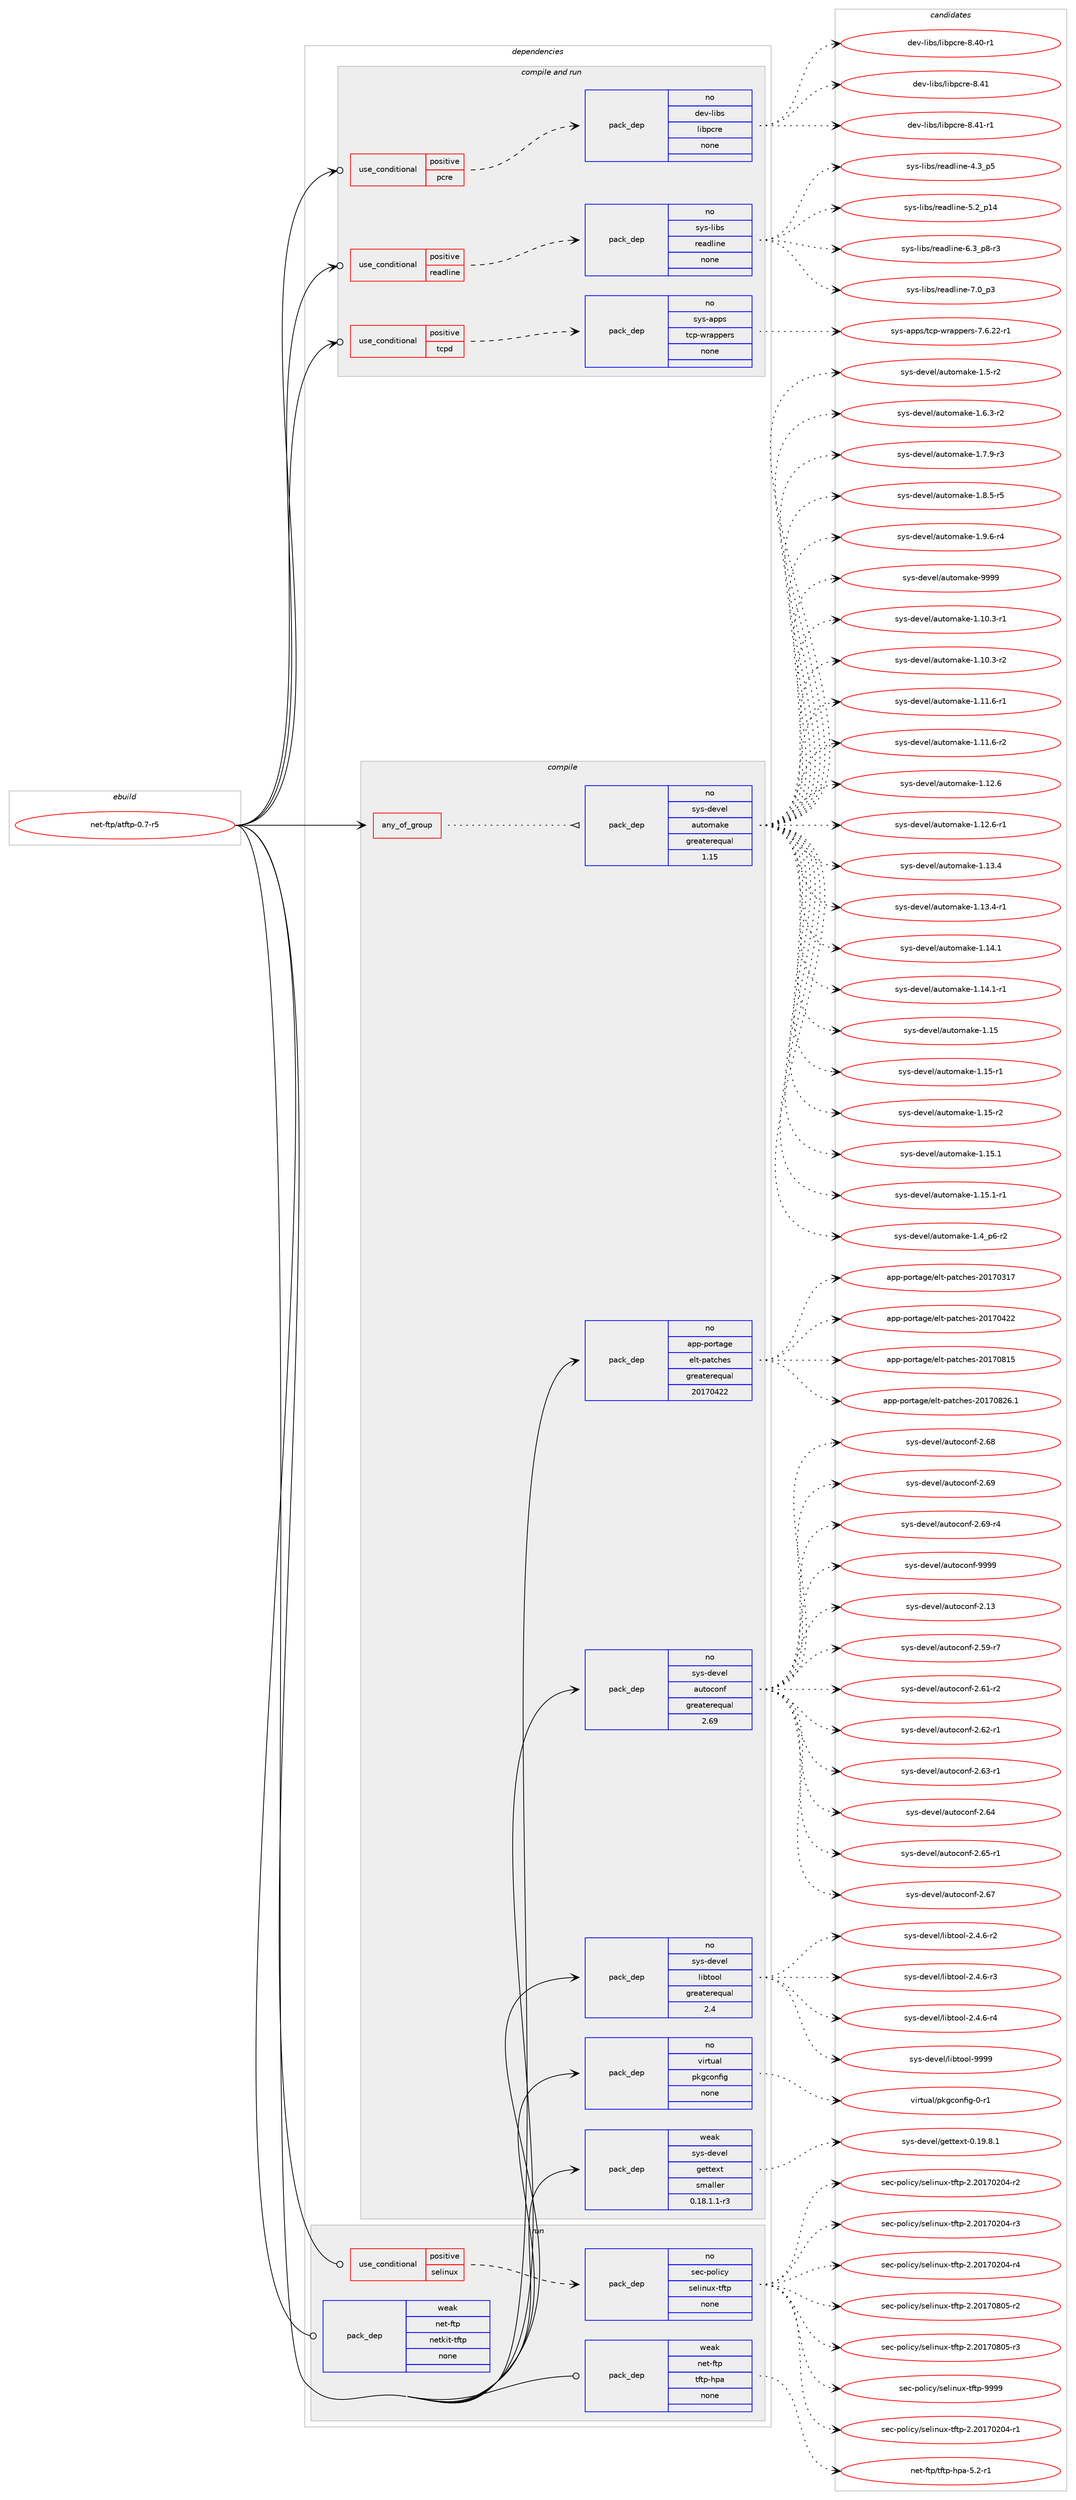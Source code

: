 digraph prolog {

# *************
# Graph options
# *************

newrank=true;
concentrate=true;
compound=true;
graph [rankdir=LR,fontname=Helvetica,fontsize=10,ranksep=1.5];#, ranksep=2.5, nodesep=0.2];
edge  [arrowhead=vee];
node  [fontname=Helvetica,fontsize=10];

# **********
# The ebuild
# **********

subgraph cluster_leftcol {
color=gray;
rank=same;
label=<<i>ebuild</i>>;
id [label="net-ftp/atftp-0.7-r5", color=red, width=4, href="../net-ftp/atftp-0.7-r5.svg"];
}

# ****************
# The dependencies
# ****************

subgraph cluster_midcol {
color=gray;
label=<<i>dependencies</i>>;
subgraph cluster_compile {
fillcolor="#eeeeee";
style=filled;
label=<<i>compile</i>>;
subgraph any6619 {
dependency410851 [label=<<TABLE BORDER="0" CELLBORDER="1" CELLSPACING="0" CELLPADDING="4"><TR><TD CELLPADDING="10">any_of_group</TD></TR></TABLE>>, shape=none, color=red];subgraph pack302411 {
dependency410852 [label=<<TABLE BORDER="0" CELLBORDER="1" CELLSPACING="0" CELLPADDING="4" WIDTH="220"><TR><TD ROWSPAN="6" CELLPADDING="30">pack_dep</TD></TR><TR><TD WIDTH="110">no</TD></TR><TR><TD>sys-devel</TD></TR><TR><TD>automake</TD></TR><TR><TD>greaterequal</TD></TR><TR><TD>1.15</TD></TR></TABLE>>, shape=none, color=blue];
}
dependency410851:e -> dependency410852:w [weight=20,style="dotted",arrowhead="oinv"];
}
id:e -> dependency410851:w [weight=20,style="solid",arrowhead="vee"];
subgraph pack302412 {
dependency410853 [label=<<TABLE BORDER="0" CELLBORDER="1" CELLSPACING="0" CELLPADDING="4" WIDTH="220"><TR><TD ROWSPAN="6" CELLPADDING="30">pack_dep</TD></TR><TR><TD WIDTH="110">no</TD></TR><TR><TD>app-portage</TD></TR><TR><TD>elt-patches</TD></TR><TR><TD>greaterequal</TD></TR><TR><TD>20170422</TD></TR></TABLE>>, shape=none, color=blue];
}
id:e -> dependency410853:w [weight=20,style="solid",arrowhead="vee"];
subgraph pack302413 {
dependency410854 [label=<<TABLE BORDER="0" CELLBORDER="1" CELLSPACING="0" CELLPADDING="4" WIDTH="220"><TR><TD ROWSPAN="6" CELLPADDING="30">pack_dep</TD></TR><TR><TD WIDTH="110">no</TD></TR><TR><TD>sys-devel</TD></TR><TR><TD>autoconf</TD></TR><TR><TD>greaterequal</TD></TR><TR><TD>2.69</TD></TR></TABLE>>, shape=none, color=blue];
}
id:e -> dependency410854:w [weight=20,style="solid",arrowhead="vee"];
subgraph pack302414 {
dependency410855 [label=<<TABLE BORDER="0" CELLBORDER="1" CELLSPACING="0" CELLPADDING="4" WIDTH="220"><TR><TD ROWSPAN="6" CELLPADDING="30">pack_dep</TD></TR><TR><TD WIDTH="110">no</TD></TR><TR><TD>sys-devel</TD></TR><TR><TD>libtool</TD></TR><TR><TD>greaterequal</TD></TR><TR><TD>2.4</TD></TR></TABLE>>, shape=none, color=blue];
}
id:e -> dependency410855:w [weight=20,style="solid",arrowhead="vee"];
subgraph pack302415 {
dependency410856 [label=<<TABLE BORDER="0" CELLBORDER="1" CELLSPACING="0" CELLPADDING="4" WIDTH="220"><TR><TD ROWSPAN="6" CELLPADDING="30">pack_dep</TD></TR><TR><TD WIDTH="110">no</TD></TR><TR><TD>virtual</TD></TR><TR><TD>pkgconfig</TD></TR><TR><TD>none</TD></TR><TR><TD></TD></TR></TABLE>>, shape=none, color=blue];
}
id:e -> dependency410856:w [weight=20,style="solid",arrowhead="vee"];
subgraph pack302416 {
dependency410857 [label=<<TABLE BORDER="0" CELLBORDER="1" CELLSPACING="0" CELLPADDING="4" WIDTH="220"><TR><TD ROWSPAN="6" CELLPADDING="30">pack_dep</TD></TR><TR><TD WIDTH="110">weak</TD></TR><TR><TD>sys-devel</TD></TR><TR><TD>gettext</TD></TR><TR><TD>smaller</TD></TR><TR><TD>0.18.1.1-r3</TD></TR></TABLE>>, shape=none, color=blue];
}
id:e -> dependency410857:w [weight=20,style="solid",arrowhead="vee"];
}
subgraph cluster_compileandrun {
fillcolor="#eeeeee";
style=filled;
label=<<i>compile and run</i>>;
subgraph cond101633 {
dependency410858 [label=<<TABLE BORDER="0" CELLBORDER="1" CELLSPACING="0" CELLPADDING="4"><TR><TD ROWSPAN="3" CELLPADDING="10">use_conditional</TD></TR><TR><TD>positive</TD></TR><TR><TD>pcre</TD></TR></TABLE>>, shape=none, color=red];
subgraph pack302417 {
dependency410859 [label=<<TABLE BORDER="0" CELLBORDER="1" CELLSPACING="0" CELLPADDING="4" WIDTH="220"><TR><TD ROWSPAN="6" CELLPADDING="30">pack_dep</TD></TR><TR><TD WIDTH="110">no</TD></TR><TR><TD>dev-libs</TD></TR><TR><TD>libpcre</TD></TR><TR><TD>none</TD></TR><TR><TD></TD></TR></TABLE>>, shape=none, color=blue];
}
dependency410858:e -> dependency410859:w [weight=20,style="dashed",arrowhead="vee"];
}
id:e -> dependency410858:w [weight=20,style="solid",arrowhead="odotvee"];
subgraph cond101634 {
dependency410860 [label=<<TABLE BORDER="0" CELLBORDER="1" CELLSPACING="0" CELLPADDING="4"><TR><TD ROWSPAN="3" CELLPADDING="10">use_conditional</TD></TR><TR><TD>positive</TD></TR><TR><TD>readline</TD></TR></TABLE>>, shape=none, color=red];
subgraph pack302418 {
dependency410861 [label=<<TABLE BORDER="0" CELLBORDER="1" CELLSPACING="0" CELLPADDING="4" WIDTH="220"><TR><TD ROWSPAN="6" CELLPADDING="30">pack_dep</TD></TR><TR><TD WIDTH="110">no</TD></TR><TR><TD>sys-libs</TD></TR><TR><TD>readline</TD></TR><TR><TD>none</TD></TR><TR><TD></TD></TR></TABLE>>, shape=none, color=blue];
}
dependency410860:e -> dependency410861:w [weight=20,style="dashed",arrowhead="vee"];
}
id:e -> dependency410860:w [weight=20,style="solid",arrowhead="odotvee"];
subgraph cond101635 {
dependency410862 [label=<<TABLE BORDER="0" CELLBORDER="1" CELLSPACING="0" CELLPADDING="4"><TR><TD ROWSPAN="3" CELLPADDING="10">use_conditional</TD></TR><TR><TD>positive</TD></TR><TR><TD>tcpd</TD></TR></TABLE>>, shape=none, color=red];
subgraph pack302419 {
dependency410863 [label=<<TABLE BORDER="0" CELLBORDER="1" CELLSPACING="0" CELLPADDING="4" WIDTH="220"><TR><TD ROWSPAN="6" CELLPADDING="30">pack_dep</TD></TR><TR><TD WIDTH="110">no</TD></TR><TR><TD>sys-apps</TD></TR><TR><TD>tcp-wrappers</TD></TR><TR><TD>none</TD></TR><TR><TD></TD></TR></TABLE>>, shape=none, color=blue];
}
dependency410862:e -> dependency410863:w [weight=20,style="dashed",arrowhead="vee"];
}
id:e -> dependency410862:w [weight=20,style="solid",arrowhead="odotvee"];
}
subgraph cluster_run {
fillcolor="#eeeeee";
style=filled;
label=<<i>run</i>>;
subgraph cond101636 {
dependency410864 [label=<<TABLE BORDER="0" CELLBORDER="1" CELLSPACING="0" CELLPADDING="4"><TR><TD ROWSPAN="3" CELLPADDING="10">use_conditional</TD></TR><TR><TD>positive</TD></TR><TR><TD>selinux</TD></TR></TABLE>>, shape=none, color=red];
subgraph pack302420 {
dependency410865 [label=<<TABLE BORDER="0" CELLBORDER="1" CELLSPACING="0" CELLPADDING="4" WIDTH="220"><TR><TD ROWSPAN="6" CELLPADDING="30">pack_dep</TD></TR><TR><TD WIDTH="110">no</TD></TR><TR><TD>sec-policy</TD></TR><TR><TD>selinux-tftp</TD></TR><TR><TD>none</TD></TR><TR><TD></TD></TR></TABLE>>, shape=none, color=blue];
}
dependency410864:e -> dependency410865:w [weight=20,style="dashed",arrowhead="vee"];
}
id:e -> dependency410864:w [weight=20,style="solid",arrowhead="odot"];
subgraph pack302421 {
dependency410866 [label=<<TABLE BORDER="0" CELLBORDER="1" CELLSPACING="0" CELLPADDING="4" WIDTH="220"><TR><TD ROWSPAN="6" CELLPADDING="30">pack_dep</TD></TR><TR><TD WIDTH="110">weak</TD></TR><TR><TD>net-ftp</TD></TR><TR><TD>netkit-tftp</TD></TR><TR><TD>none</TD></TR><TR><TD></TD></TR></TABLE>>, shape=none, color=blue];
}
id:e -> dependency410866:w [weight=20,style="solid",arrowhead="odot"];
subgraph pack302422 {
dependency410867 [label=<<TABLE BORDER="0" CELLBORDER="1" CELLSPACING="0" CELLPADDING="4" WIDTH="220"><TR><TD ROWSPAN="6" CELLPADDING="30">pack_dep</TD></TR><TR><TD WIDTH="110">weak</TD></TR><TR><TD>net-ftp</TD></TR><TR><TD>tftp-hpa</TD></TR><TR><TD>none</TD></TR><TR><TD></TD></TR></TABLE>>, shape=none, color=blue];
}
id:e -> dependency410867:w [weight=20,style="solid",arrowhead="odot"];
}
}

# **************
# The candidates
# **************

subgraph cluster_choices {
rank=same;
color=gray;
label=<<i>candidates</i>>;

subgraph choice302411 {
color=black;
nodesep=1;
choice11512111545100101118101108479711711611110997107101454946494846514511449 [label="sys-devel/automake-1.10.3-r1", color=red, width=4,href="../sys-devel/automake-1.10.3-r1.svg"];
choice11512111545100101118101108479711711611110997107101454946494846514511450 [label="sys-devel/automake-1.10.3-r2", color=red, width=4,href="../sys-devel/automake-1.10.3-r2.svg"];
choice11512111545100101118101108479711711611110997107101454946494946544511449 [label="sys-devel/automake-1.11.6-r1", color=red, width=4,href="../sys-devel/automake-1.11.6-r1.svg"];
choice11512111545100101118101108479711711611110997107101454946494946544511450 [label="sys-devel/automake-1.11.6-r2", color=red, width=4,href="../sys-devel/automake-1.11.6-r2.svg"];
choice1151211154510010111810110847971171161111099710710145494649504654 [label="sys-devel/automake-1.12.6", color=red, width=4,href="../sys-devel/automake-1.12.6.svg"];
choice11512111545100101118101108479711711611110997107101454946495046544511449 [label="sys-devel/automake-1.12.6-r1", color=red, width=4,href="../sys-devel/automake-1.12.6-r1.svg"];
choice1151211154510010111810110847971171161111099710710145494649514652 [label="sys-devel/automake-1.13.4", color=red, width=4,href="../sys-devel/automake-1.13.4.svg"];
choice11512111545100101118101108479711711611110997107101454946495146524511449 [label="sys-devel/automake-1.13.4-r1", color=red, width=4,href="../sys-devel/automake-1.13.4-r1.svg"];
choice1151211154510010111810110847971171161111099710710145494649524649 [label="sys-devel/automake-1.14.1", color=red, width=4,href="../sys-devel/automake-1.14.1.svg"];
choice11512111545100101118101108479711711611110997107101454946495246494511449 [label="sys-devel/automake-1.14.1-r1", color=red, width=4,href="../sys-devel/automake-1.14.1-r1.svg"];
choice115121115451001011181011084797117116111109971071014549464953 [label="sys-devel/automake-1.15", color=red, width=4,href="../sys-devel/automake-1.15.svg"];
choice1151211154510010111810110847971171161111099710710145494649534511449 [label="sys-devel/automake-1.15-r1", color=red, width=4,href="../sys-devel/automake-1.15-r1.svg"];
choice1151211154510010111810110847971171161111099710710145494649534511450 [label="sys-devel/automake-1.15-r2", color=red, width=4,href="../sys-devel/automake-1.15-r2.svg"];
choice1151211154510010111810110847971171161111099710710145494649534649 [label="sys-devel/automake-1.15.1", color=red, width=4,href="../sys-devel/automake-1.15.1.svg"];
choice11512111545100101118101108479711711611110997107101454946495346494511449 [label="sys-devel/automake-1.15.1-r1", color=red, width=4,href="../sys-devel/automake-1.15.1-r1.svg"];
choice115121115451001011181011084797117116111109971071014549465295112544511450 [label="sys-devel/automake-1.4_p6-r2", color=red, width=4,href="../sys-devel/automake-1.4_p6-r2.svg"];
choice11512111545100101118101108479711711611110997107101454946534511450 [label="sys-devel/automake-1.5-r2", color=red, width=4,href="../sys-devel/automake-1.5-r2.svg"];
choice115121115451001011181011084797117116111109971071014549465446514511450 [label="sys-devel/automake-1.6.3-r2", color=red, width=4,href="../sys-devel/automake-1.6.3-r2.svg"];
choice115121115451001011181011084797117116111109971071014549465546574511451 [label="sys-devel/automake-1.7.9-r3", color=red, width=4,href="../sys-devel/automake-1.7.9-r3.svg"];
choice115121115451001011181011084797117116111109971071014549465646534511453 [label="sys-devel/automake-1.8.5-r5", color=red, width=4,href="../sys-devel/automake-1.8.5-r5.svg"];
choice115121115451001011181011084797117116111109971071014549465746544511452 [label="sys-devel/automake-1.9.6-r4", color=red, width=4,href="../sys-devel/automake-1.9.6-r4.svg"];
choice115121115451001011181011084797117116111109971071014557575757 [label="sys-devel/automake-9999", color=red, width=4,href="../sys-devel/automake-9999.svg"];
dependency410852:e -> choice11512111545100101118101108479711711611110997107101454946494846514511449:w [style=dotted,weight="100"];
dependency410852:e -> choice11512111545100101118101108479711711611110997107101454946494846514511450:w [style=dotted,weight="100"];
dependency410852:e -> choice11512111545100101118101108479711711611110997107101454946494946544511449:w [style=dotted,weight="100"];
dependency410852:e -> choice11512111545100101118101108479711711611110997107101454946494946544511450:w [style=dotted,weight="100"];
dependency410852:e -> choice1151211154510010111810110847971171161111099710710145494649504654:w [style=dotted,weight="100"];
dependency410852:e -> choice11512111545100101118101108479711711611110997107101454946495046544511449:w [style=dotted,weight="100"];
dependency410852:e -> choice1151211154510010111810110847971171161111099710710145494649514652:w [style=dotted,weight="100"];
dependency410852:e -> choice11512111545100101118101108479711711611110997107101454946495146524511449:w [style=dotted,weight="100"];
dependency410852:e -> choice1151211154510010111810110847971171161111099710710145494649524649:w [style=dotted,weight="100"];
dependency410852:e -> choice11512111545100101118101108479711711611110997107101454946495246494511449:w [style=dotted,weight="100"];
dependency410852:e -> choice115121115451001011181011084797117116111109971071014549464953:w [style=dotted,weight="100"];
dependency410852:e -> choice1151211154510010111810110847971171161111099710710145494649534511449:w [style=dotted,weight="100"];
dependency410852:e -> choice1151211154510010111810110847971171161111099710710145494649534511450:w [style=dotted,weight="100"];
dependency410852:e -> choice1151211154510010111810110847971171161111099710710145494649534649:w [style=dotted,weight="100"];
dependency410852:e -> choice11512111545100101118101108479711711611110997107101454946495346494511449:w [style=dotted,weight="100"];
dependency410852:e -> choice115121115451001011181011084797117116111109971071014549465295112544511450:w [style=dotted,weight="100"];
dependency410852:e -> choice11512111545100101118101108479711711611110997107101454946534511450:w [style=dotted,weight="100"];
dependency410852:e -> choice115121115451001011181011084797117116111109971071014549465446514511450:w [style=dotted,weight="100"];
dependency410852:e -> choice115121115451001011181011084797117116111109971071014549465546574511451:w [style=dotted,weight="100"];
dependency410852:e -> choice115121115451001011181011084797117116111109971071014549465646534511453:w [style=dotted,weight="100"];
dependency410852:e -> choice115121115451001011181011084797117116111109971071014549465746544511452:w [style=dotted,weight="100"];
dependency410852:e -> choice115121115451001011181011084797117116111109971071014557575757:w [style=dotted,weight="100"];
}
subgraph choice302412 {
color=black;
nodesep=1;
choice97112112451121111141169710310147101108116451129711699104101115455048495548514955 [label="app-portage/elt-patches-20170317", color=red, width=4,href="../app-portage/elt-patches-20170317.svg"];
choice97112112451121111141169710310147101108116451129711699104101115455048495548525050 [label="app-portage/elt-patches-20170422", color=red, width=4,href="../app-portage/elt-patches-20170422.svg"];
choice97112112451121111141169710310147101108116451129711699104101115455048495548564953 [label="app-portage/elt-patches-20170815", color=red, width=4,href="../app-portage/elt-patches-20170815.svg"];
choice971121124511211111411697103101471011081164511297116991041011154550484955485650544649 [label="app-portage/elt-patches-20170826.1", color=red, width=4,href="../app-portage/elt-patches-20170826.1.svg"];
dependency410853:e -> choice97112112451121111141169710310147101108116451129711699104101115455048495548514955:w [style=dotted,weight="100"];
dependency410853:e -> choice97112112451121111141169710310147101108116451129711699104101115455048495548525050:w [style=dotted,weight="100"];
dependency410853:e -> choice97112112451121111141169710310147101108116451129711699104101115455048495548564953:w [style=dotted,weight="100"];
dependency410853:e -> choice971121124511211111411697103101471011081164511297116991041011154550484955485650544649:w [style=dotted,weight="100"];
}
subgraph choice302413 {
color=black;
nodesep=1;
choice115121115451001011181011084797117116111991111101024550464951 [label="sys-devel/autoconf-2.13", color=red, width=4,href="../sys-devel/autoconf-2.13.svg"];
choice1151211154510010111810110847971171161119911111010245504653574511455 [label="sys-devel/autoconf-2.59-r7", color=red, width=4,href="../sys-devel/autoconf-2.59-r7.svg"];
choice1151211154510010111810110847971171161119911111010245504654494511450 [label="sys-devel/autoconf-2.61-r2", color=red, width=4,href="../sys-devel/autoconf-2.61-r2.svg"];
choice1151211154510010111810110847971171161119911111010245504654504511449 [label="sys-devel/autoconf-2.62-r1", color=red, width=4,href="../sys-devel/autoconf-2.62-r1.svg"];
choice1151211154510010111810110847971171161119911111010245504654514511449 [label="sys-devel/autoconf-2.63-r1", color=red, width=4,href="../sys-devel/autoconf-2.63-r1.svg"];
choice115121115451001011181011084797117116111991111101024550465452 [label="sys-devel/autoconf-2.64", color=red, width=4,href="../sys-devel/autoconf-2.64.svg"];
choice1151211154510010111810110847971171161119911111010245504654534511449 [label="sys-devel/autoconf-2.65-r1", color=red, width=4,href="../sys-devel/autoconf-2.65-r1.svg"];
choice115121115451001011181011084797117116111991111101024550465455 [label="sys-devel/autoconf-2.67", color=red, width=4,href="../sys-devel/autoconf-2.67.svg"];
choice115121115451001011181011084797117116111991111101024550465456 [label="sys-devel/autoconf-2.68", color=red, width=4,href="../sys-devel/autoconf-2.68.svg"];
choice115121115451001011181011084797117116111991111101024550465457 [label="sys-devel/autoconf-2.69", color=red, width=4,href="../sys-devel/autoconf-2.69.svg"];
choice1151211154510010111810110847971171161119911111010245504654574511452 [label="sys-devel/autoconf-2.69-r4", color=red, width=4,href="../sys-devel/autoconf-2.69-r4.svg"];
choice115121115451001011181011084797117116111991111101024557575757 [label="sys-devel/autoconf-9999", color=red, width=4,href="../sys-devel/autoconf-9999.svg"];
dependency410854:e -> choice115121115451001011181011084797117116111991111101024550464951:w [style=dotted,weight="100"];
dependency410854:e -> choice1151211154510010111810110847971171161119911111010245504653574511455:w [style=dotted,weight="100"];
dependency410854:e -> choice1151211154510010111810110847971171161119911111010245504654494511450:w [style=dotted,weight="100"];
dependency410854:e -> choice1151211154510010111810110847971171161119911111010245504654504511449:w [style=dotted,weight="100"];
dependency410854:e -> choice1151211154510010111810110847971171161119911111010245504654514511449:w [style=dotted,weight="100"];
dependency410854:e -> choice115121115451001011181011084797117116111991111101024550465452:w [style=dotted,weight="100"];
dependency410854:e -> choice1151211154510010111810110847971171161119911111010245504654534511449:w [style=dotted,weight="100"];
dependency410854:e -> choice115121115451001011181011084797117116111991111101024550465455:w [style=dotted,weight="100"];
dependency410854:e -> choice115121115451001011181011084797117116111991111101024550465456:w [style=dotted,weight="100"];
dependency410854:e -> choice115121115451001011181011084797117116111991111101024550465457:w [style=dotted,weight="100"];
dependency410854:e -> choice1151211154510010111810110847971171161119911111010245504654574511452:w [style=dotted,weight="100"];
dependency410854:e -> choice115121115451001011181011084797117116111991111101024557575757:w [style=dotted,weight="100"];
}
subgraph choice302414 {
color=black;
nodesep=1;
choice1151211154510010111810110847108105981161111111084550465246544511450 [label="sys-devel/libtool-2.4.6-r2", color=red, width=4,href="../sys-devel/libtool-2.4.6-r2.svg"];
choice1151211154510010111810110847108105981161111111084550465246544511451 [label="sys-devel/libtool-2.4.6-r3", color=red, width=4,href="../sys-devel/libtool-2.4.6-r3.svg"];
choice1151211154510010111810110847108105981161111111084550465246544511452 [label="sys-devel/libtool-2.4.6-r4", color=red, width=4,href="../sys-devel/libtool-2.4.6-r4.svg"];
choice1151211154510010111810110847108105981161111111084557575757 [label="sys-devel/libtool-9999", color=red, width=4,href="../sys-devel/libtool-9999.svg"];
dependency410855:e -> choice1151211154510010111810110847108105981161111111084550465246544511450:w [style=dotted,weight="100"];
dependency410855:e -> choice1151211154510010111810110847108105981161111111084550465246544511451:w [style=dotted,weight="100"];
dependency410855:e -> choice1151211154510010111810110847108105981161111111084550465246544511452:w [style=dotted,weight="100"];
dependency410855:e -> choice1151211154510010111810110847108105981161111111084557575757:w [style=dotted,weight="100"];
}
subgraph choice302415 {
color=black;
nodesep=1;
choice11810511411611797108471121071039911111010210510345484511449 [label="virtual/pkgconfig-0-r1", color=red, width=4,href="../virtual/pkgconfig-0-r1.svg"];
dependency410856:e -> choice11810511411611797108471121071039911111010210510345484511449:w [style=dotted,weight="100"];
}
subgraph choice302416 {
color=black;
nodesep=1;
choice1151211154510010111810110847103101116116101120116454846495746564649 [label="sys-devel/gettext-0.19.8.1", color=red, width=4,href="../sys-devel/gettext-0.19.8.1.svg"];
dependency410857:e -> choice1151211154510010111810110847103101116116101120116454846495746564649:w [style=dotted,weight="100"];
}
subgraph choice302417 {
color=black;
nodesep=1;
choice100101118451081059811547108105981129911410145564652484511449 [label="dev-libs/libpcre-8.40-r1", color=red, width=4,href="../dev-libs/libpcre-8.40-r1.svg"];
choice10010111845108105981154710810598112991141014556465249 [label="dev-libs/libpcre-8.41", color=red, width=4,href="../dev-libs/libpcre-8.41.svg"];
choice100101118451081059811547108105981129911410145564652494511449 [label="dev-libs/libpcre-8.41-r1", color=red, width=4,href="../dev-libs/libpcre-8.41-r1.svg"];
dependency410859:e -> choice100101118451081059811547108105981129911410145564652484511449:w [style=dotted,weight="100"];
dependency410859:e -> choice10010111845108105981154710810598112991141014556465249:w [style=dotted,weight="100"];
dependency410859:e -> choice100101118451081059811547108105981129911410145564652494511449:w [style=dotted,weight="100"];
}
subgraph choice302418 {
color=black;
nodesep=1;
choice11512111545108105981154711410197100108105110101455246519511253 [label="sys-libs/readline-4.3_p5", color=red, width=4,href="../sys-libs/readline-4.3_p5.svg"];
choice1151211154510810598115471141019710010810511010145534650951124952 [label="sys-libs/readline-5.2_p14", color=red, width=4,href="../sys-libs/readline-5.2_p14.svg"];
choice115121115451081059811547114101971001081051101014554465195112564511451 [label="sys-libs/readline-6.3_p8-r3", color=red, width=4,href="../sys-libs/readline-6.3_p8-r3.svg"];
choice11512111545108105981154711410197100108105110101455546489511251 [label="sys-libs/readline-7.0_p3", color=red, width=4,href="../sys-libs/readline-7.0_p3.svg"];
dependency410861:e -> choice11512111545108105981154711410197100108105110101455246519511253:w [style=dotted,weight="100"];
dependency410861:e -> choice1151211154510810598115471141019710010810511010145534650951124952:w [style=dotted,weight="100"];
dependency410861:e -> choice115121115451081059811547114101971001081051101014554465195112564511451:w [style=dotted,weight="100"];
dependency410861:e -> choice11512111545108105981154711410197100108105110101455546489511251:w [style=dotted,weight="100"];
}
subgraph choice302419 {
color=black;
nodesep=1;
choice115121115459711211211547116991124511911497112112101114115455546544650504511449 [label="sys-apps/tcp-wrappers-7.6.22-r1", color=red, width=4,href="../sys-apps/tcp-wrappers-7.6.22-r1.svg"];
dependency410863:e -> choice115121115459711211211547116991124511911497112112101114115455546544650504511449:w [style=dotted,weight="100"];
}
subgraph choice302420 {
color=black;
nodesep=1;
choice115101994511211110810599121471151011081051101171204511610211611245504650484955485048524511449 [label="sec-policy/selinux-tftp-2.20170204-r1", color=red, width=4,href="../sec-policy/selinux-tftp-2.20170204-r1.svg"];
choice115101994511211110810599121471151011081051101171204511610211611245504650484955485048524511450 [label="sec-policy/selinux-tftp-2.20170204-r2", color=red, width=4,href="../sec-policy/selinux-tftp-2.20170204-r2.svg"];
choice115101994511211110810599121471151011081051101171204511610211611245504650484955485048524511451 [label="sec-policy/selinux-tftp-2.20170204-r3", color=red, width=4,href="../sec-policy/selinux-tftp-2.20170204-r3.svg"];
choice115101994511211110810599121471151011081051101171204511610211611245504650484955485048524511452 [label="sec-policy/selinux-tftp-2.20170204-r4", color=red, width=4,href="../sec-policy/selinux-tftp-2.20170204-r4.svg"];
choice115101994511211110810599121471151011081051101171204511610211611245504650484955485648534511450 [label="sec-policy/selinux-tftp-2.20170805-r2", color=red, width=4,href="../sec-policy/selinux-tftp-2.20170805-r2.svg"];
choice115101994511211110810599121471151011081051101171204511610211611245504650484955485648534511451 [label="sec-policy/selinux-tftp-2.20170805-r3", color=red, width=4,href="../sec-policy/selinux-tftp-2.20170805-r3.svg"];
choice11510199451121111081059912147115101108105110117120451161021161124557575757 [label="sec-policy/selinux-tftp-9999", color=red, width=4,href="../sec-policy/selinux-tftp-9999.svg"];
dependency410865:e -> choice115101994511211110810599121471151011081051101171204511610211611245504650484955485048524511449:w [style=dotted,weight="100"];
dependency410865:e -> choice115101994511211110810599121471151011081051101171204511610211611245504650484955485048524511450:w [style=dotted,weight="100"];
dependency410865:e -> choice115101994511211110810599121471151011081051101171204511610211611245504650484955485048524511451:w [style=dotted,weight="100"];
dependency410865:e -> choice115101994511211110810599121471151011081051101171204511610211611245504650484955485048524511452:w [style=dotted,weight="100"];
dependency410865:e -> choice115101994511211110810599121471151011081051101171204511610211611245504650484955485648534511450:w [style=dotted,weight="100"];
dependency410865:e -> choice115101994511211110810599121471151011081051101171204511610211611245504650484955485648534511451:w [style=dotted,weight="100"];
dependency410865:e -> choice11510199451121111081059912147115101108105110117120451161021161124557575757:w [style=dotted,weight="100"];
}
subgraph choice302421 {
color=black;
nodesep=1;
}
subgraph choice302422 {
color=black;
nodesep=1;
choice11010111645102116112471161021161124510411297455346504511449 [label="net-ftp/tftp-hpa-5.2-r1", color=red, width=4,href="../net-ftp/tftp-hpa-5.2-r1.svg"];
dependency410867:e -> choice11010111645102116112471161021161124510411297455346504511449:w [style=dotted,weight="100"];
}
}

}
